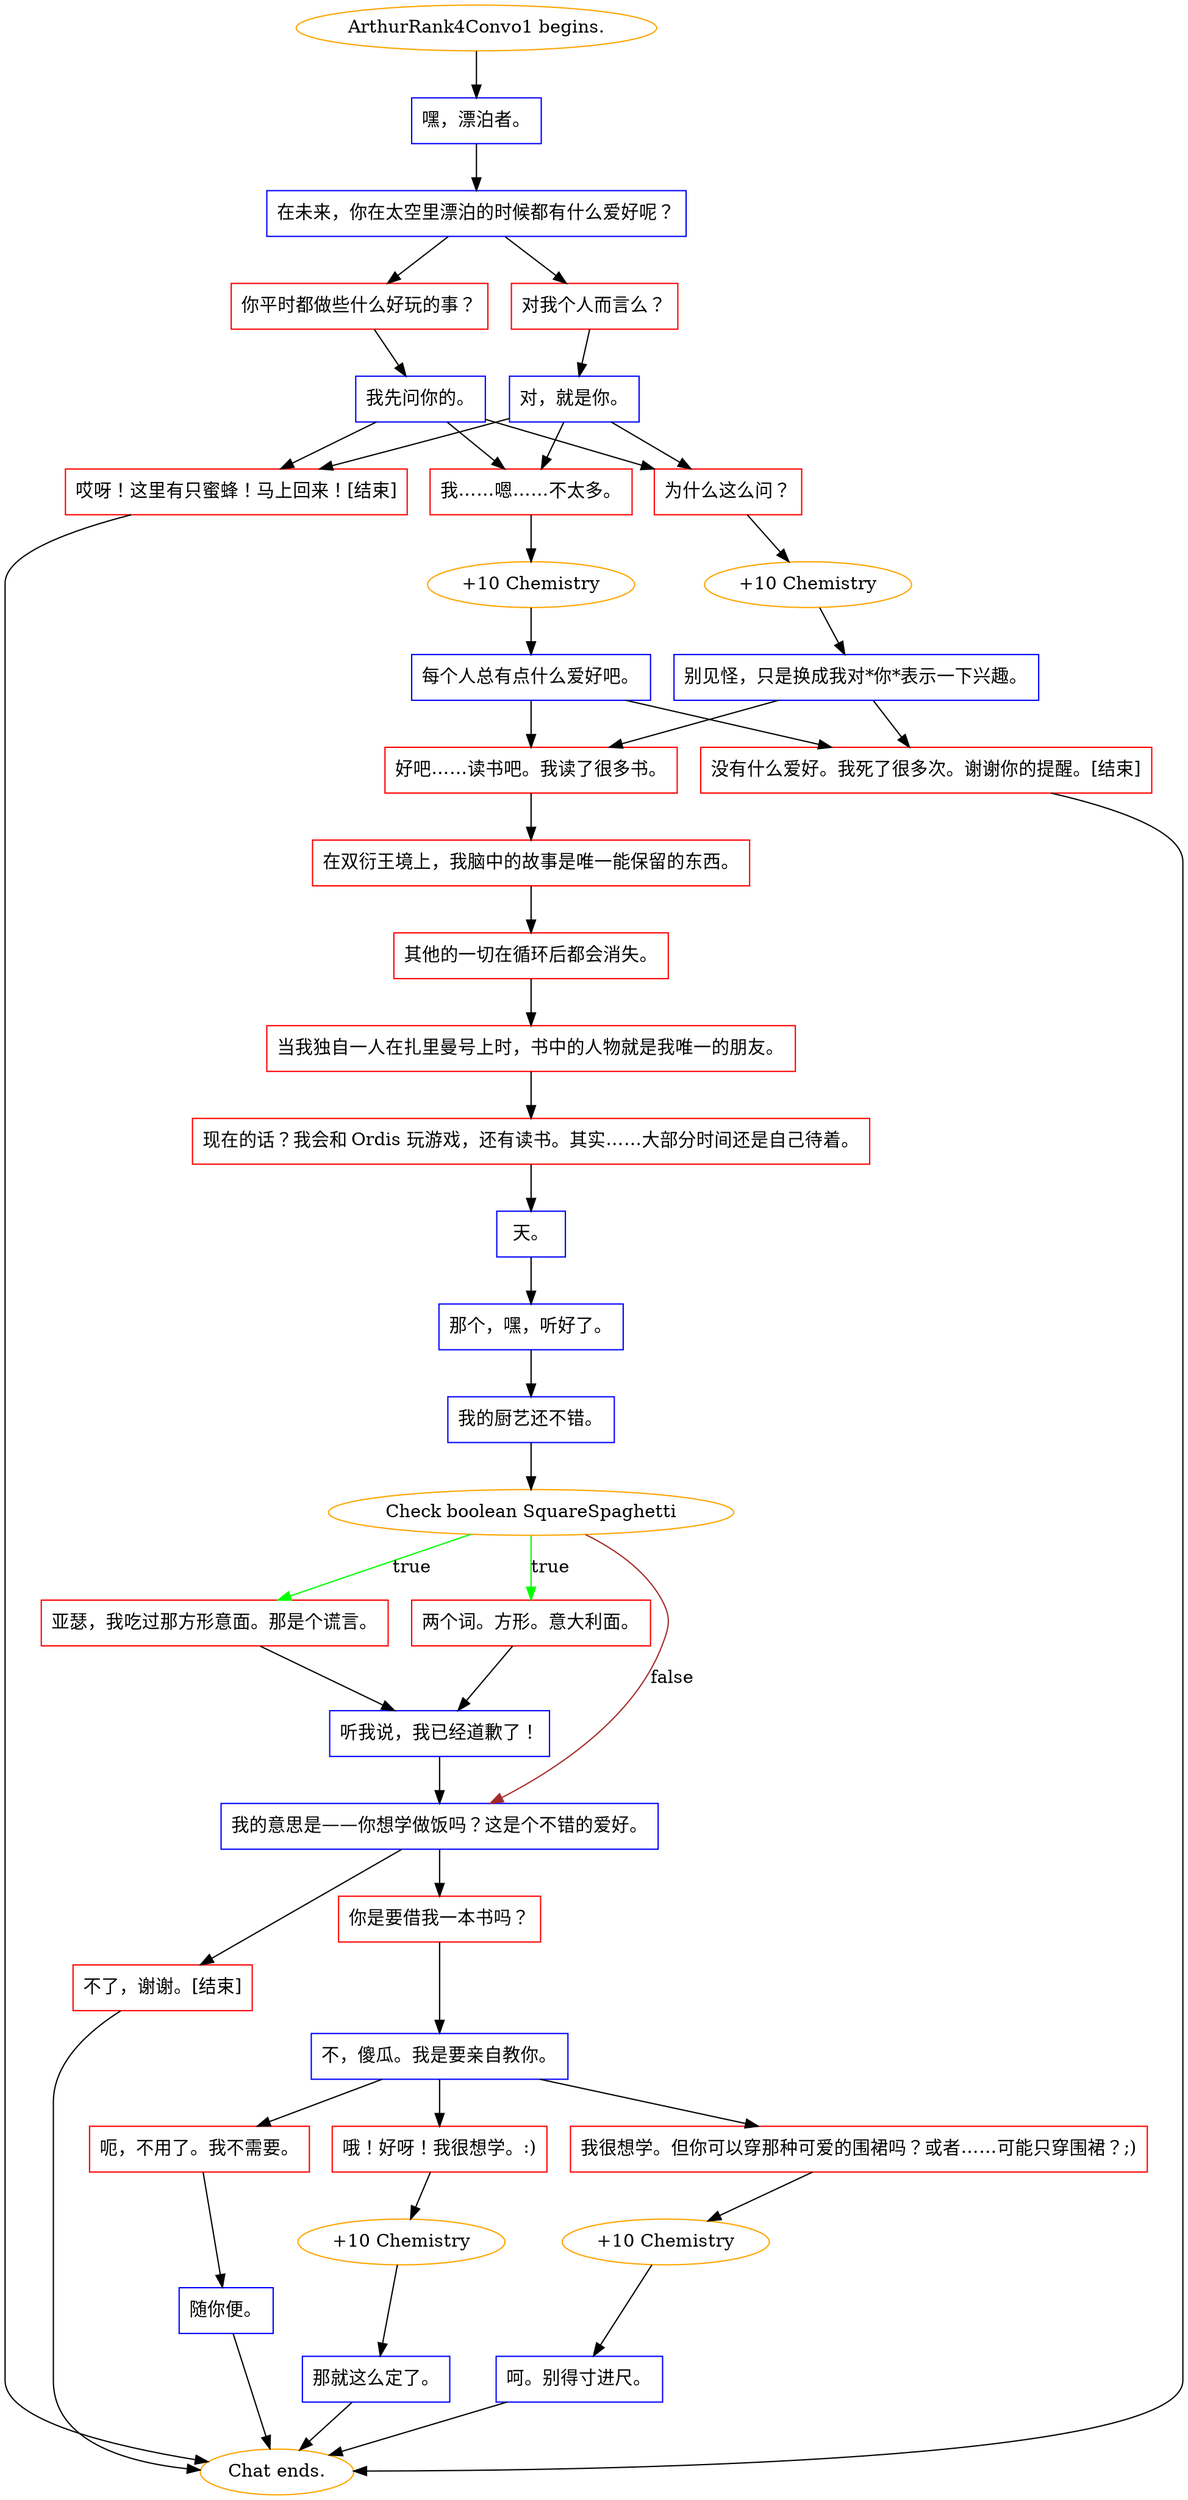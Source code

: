 digraph {
	"ArthurRank4Convo1 begins." [color=orange];
		"ArthurRank4Convo1 begins." -> j487879573;
	j487879573 [label="嘿，漂泊者。",shape=box,color=blue];
		j487879573 -> j2381047350;
	j2381047350 [label="在未来，你在太空里漂泊的时候都有什么爱好呢？",shape=box,color=blue];
		j2381047350 -> j1436120973;
		j2381047350 -> j2266786759;
	j1436120973 [label="你平时都做些什么好玩的事？",shape=box,color=red];
		j1436120973 -> j3756968623;
	j2266786759 [label="对我个人而言么？",shape=box,color=red];
		j2266786759 -> j802625779;
	j3756968623 [label="我先问你的。",shape=box,color=blue];
		j3756968623 -> j1312430237;
		j3756968623 -> j728065687;
		j3756968623 -> j4098715726;
	j802625779 [label="对，就是你。",shape=box,color=blue];
		j802625779 -> j1312430237;
		j802625779 -> j728065687;
		j802625779 -> j4098715726;
	j1312430237 [label="我……嗯……不太多。",shape=box,color=red];
		j1312430237 -> j2392257776;
	j728065687 [label="为什么这么问？",shape=box,color=red];
		j728065687 -> j2509462208;
	j4098715726 [label="哎呀！这里有只蜜蜂！马上回来！[结束]",shape=box,color=red];
		j4098715726 -> "Chat ends.";
	j2392257776 [label="+10 Chemistry",color=orange];
		j2392257776 -> j3987469078;
	j2509462208 [label="+10 Chemistry",color=orange];
		j2509462208 -> j885791669;
	"Chat ends." [color=orange];
	j3987469078 [label="每个人总有点什么爱好吧。",shape=box,color=blue];
		j3987469078 -> j2772999216;
		j3987469078 -> j1021724343;
	j885791669 [label="别见怪，只是换成我对*你*表示一下兴趣。",shape=box,color=blue];
		j885791669 -> j2772999216;
		j885791669 -> j1021724343;
	j2772999216 [label="没有什么爱好。我死了很多次。谢谢你的提醒。[结束]",shape=box,color=red];
		j2772999216 -> "Chat ends.";
	j1021724343 [label="好吧……读书吧。我读了很多书。",shape=box,color=red];
		j1021724343 -> j1533161523;
	j1533161523 [label="在双衍王境上，我脑中的故事是唯一能保留的东西。",shape=box,color=red];
		j1533161523 -> j351125127;
	j351125127 [label="其他的一切在循环后都会消失。",shape=box,color=red];
		j351125127 -> j3518260772;
	j3518260772 [label="当我独自一人在扎里曼号上时，书中的人物就是我唯一的朋友。",shape=box,color=red];
		j3518260772 -> j3708524080;
	j3708524080 [label="现在的话？我会和 Ordis 玩游戏，还有读书。其实……大部分时间还是自己待着。",shape=box,color=red];
		j3708524080 -> j590800502;
	j590800502 [label="天。",shape=box,color=blue];
		j590800502 -> j1374033;
	j1374033 [label="那个，嘿，听好了。",shape=box,color=blue];
		j1374033 -> j3531146291;
	j3531146291 [label="我的厨艺还不错。",shape=box,color=blue];
		j3531146291 -> j1731381790;
	j1731381790 [label="Check boolean SquareSpaghetti",color=orange];
		j1731381790 -> j3975126241 [label=true,color=green];
		j1731381790 -> j2937648433 [label=true,color=green];
		j1731381790 -> j185525508 [label=false,color=brown];
	j3975126241 [label="两个词。方形。意大利面。",shape=box,color=red];
		j3975126241 -> j1770963770;
	j2937648433 [label="亚瑟，我吃过那方形意面。那是个谎言。",shape=box,color=red];
		j2937648433 -> j1770963770;
	j185525508 [label="我的意思是——你想学做饭吗？这是个不错的爱好。",shape=box,color=blue];
		j185525508 -> j725417928;
		j185525508 -> j309024350;
	j1770963770 [label="听我说，我已经道歉了！",shape=box,color=blue];
		j1770963770 -> j185525508;
	j725417928 [label="你是要借我一本书吗？",shape=box,color=red];
		j725417928 -> j4201582583;
	j309024350 [label="不了，谢谢。[结束]",shape=box,color=red];
		j309024350 -> "Chat ends.";
	j4201582583 [label="不，傻瓜。我是要亲自教你。",shape=box,color=blue];
		j4201582583 -> j1871311271;
		j4201582583 -> j755273836;
		j4201582583 -> j1446882329;
	j1871311271 [label="哦！好呀！我很想学。:)",shape=box,color=red];
		j1871311271 -> j1768091381;
	j755273836 [label="呃，不用了。我不需要。",shape=box,color=red];
		j755273836 -> j101035778;
	j1446882329 [label="我很想学。但你可以穿那种可爱的围裙吗？或者……可能只穿围裙？;)",shape=box,color=red];
		j1446882329 -> j3547016345;
	j1768091381 [label="+10 Chemistry",color=orange];
		j1768091381 -> j3606592581;
	j101035778 [label="随你便。",shape=box,color=blue];
		j101035778 -> "Chat ends.";
	j3547016345 [label="+10 Chemistry",color=orange];
		j3547016345 -> j1030888931;
	j3606592581 [label="那就这么定了。",shape=box,color=blue];
		j3606592581 -> "Chat ends.";
	j1030888931 [label="呵。别得寸进尺。",shape=box,color=blue];
		j1030888931 -> "Chat ends.";
}